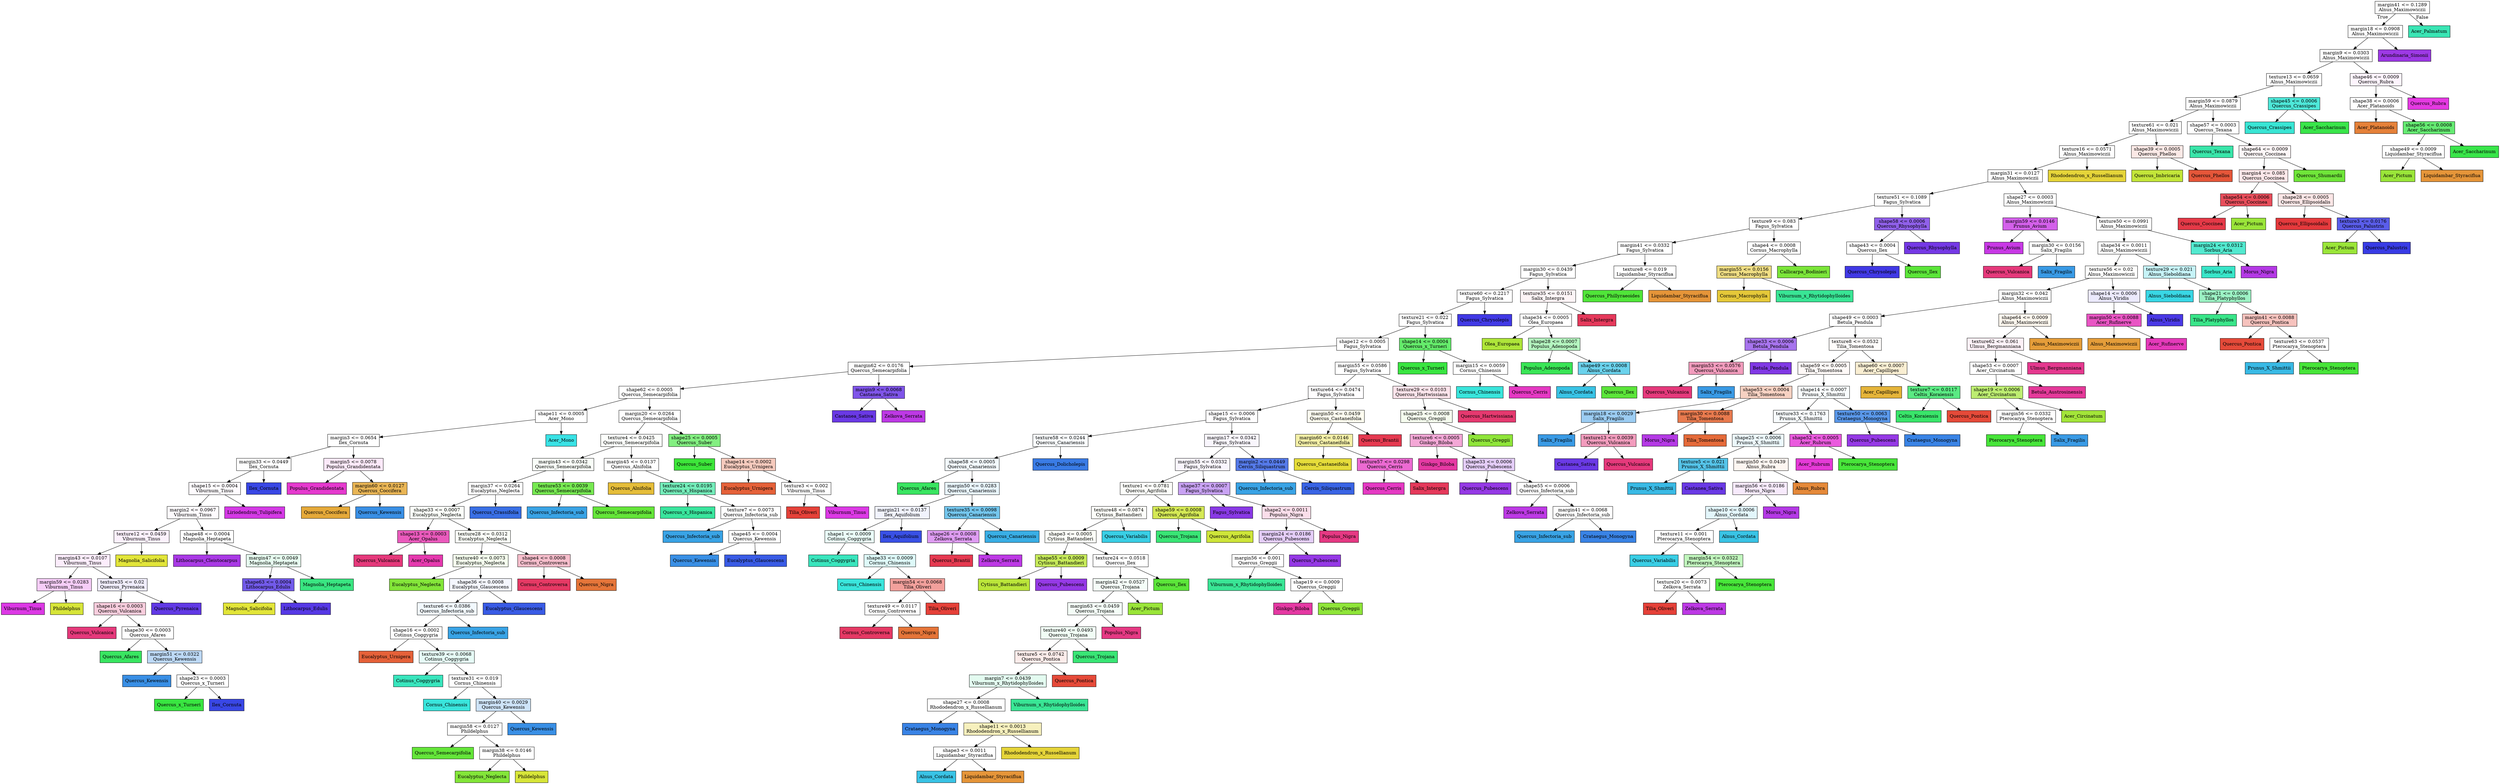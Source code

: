 digraph Tree {
node [shape=box, style="filled", color="black"] ;
0 [label="margin41 <= 0.1289\nAlnus_Maximowiczii", fillcolor="#e59d3900"] ;
1 [label="margin18 <= 0.0908\nAlnus_Maximowiczii", fillcolor="#e59d3900"] ;
0 -> 1 [labeldistance=2.5, labelangle=45, headlabel="True"] ;
2 [label="margin9 <= 0.0303\nAlnus_Maximowiczii", fillcolor="#e59d3900"] ;
1 -> 2 ;
3 [label="texture13 <= 0.0659\nAlnus_Maximowiczii", fillcolor="#e59d3900"] ;
2 -> 3 ;
4 [label="margin59 <= 0.0879\nAlnus_Maximowiczii", fillcolor="#e59d3900"] ;
3 -> 4 ;
5 [label="texture61 <= 0.021\nAlnus_Maximowiczii", fillcolor="#e59d3900"] ;
4 -> 5 ;
6 [label="texture16 <= 0.0571\nAlnus_Maximowiczii", fillcolor="#e59d3900"] ;
5 -> 6 ;
7 [label="margin31 <= 0.0127\nAlnus_Maximowiczii", fillcolor="#e59d3900"] ;
6 -> 7 ;
8 [label="texture51 <= 0.1089\nFagus_Sylvatica", fillcolor="#8939e500"] ;
7 -> 8 ;
9 [label="texture9 <= 0.083\nFagus_Sylvatica", fillcolor="#8939e500"] ;
8 -> 9 ;
10 [label="margin41 <= 0.0332\nFagus_Sylvatica", fillcolor="#8939e500"] ;
9 -> 10 ;
11 [label="margin30 <= 0.0439\nFagus_Sylvatica", fillcolor="#8939e500"] ;
10 -> 11 ;
12 [label="texture60 <= 0.2217\nFagus_Sylvatica", fillcolor="#8939e500"] ;
11 -> 12 ;
13 [label="texture21 <= 0.022\nFagus_Sylvatica", fillcolor="#8939e500"] ;
12 -> 13 ;
14 [label="shape12 <= 0.0005\nFagus_Sylvatica", fillcolor="#8939e500"] ;
13 -> 14 ;
15 [label="margin62 <= 0.0176\nQuercus_Semecarpifolia", fillcolor="#64e53900"] ;
14 -> 15 ;
16 [label="shape62 <= 0.0005\nQuercus_Semecarpifolia", fillcolor="#64e53900"] ;
15 -> 16 ;
17 [label="shape11 <= 0.0005\nAcer_Mono", fillcolor="#39e2e500"] ;
16 -> 17 ;
18 [label="margin3 <= 0.0654\nIlex_Cornuta", fillcolor="#3947e500"] ;
17 -> 18 ;
19 [label="margin33 <= 0.0449\nIlex_Cornuta", fillcolor="#3947e500"] ;
18 -> 19 ;
20 [label="shape15 <= 0.0004\nViburnum_Tinus", fillcolor="#dc39e505"] ;
19 -> 20 ;
21 [label="margin2 <= 0.0967\nViburnum_Tinus", fillcolor="#dc39e505"] ;
20 -> 21 ;
22 [label="texture12 <= 0.0459\nViburnum_Tinus", fillcolor="#dc39e512"] ;
21 -> 22 ;
23 [label="margin43 <= 0.0107\nViburnum_Tinus", fillcolor="#dc39e516"] ;
22 -> 23 ;
24 [label="margin59 <= 0.0283\nViburnum_Tinus", fillcolor="#dc39e540"] ;
23 -> 24 ;
25 [label="Viburnum_Tinus", fillcolor="#dc39e5ff"] ;
24 -> 25 ;
26 [label="Phildelphus", fillcolor="#d7e539ff"] ;
24 -> 26 ;
27 [label="texture35 <= 0.02\nQuercus_Pyrenaica", fillcolor="#6139e517"] ;
23 -> 27 ;
28 [label="shape16 <= 0.0003\nQuercus_Vulcanica", fillcolor="#e5397b40"] ;
27 -> 28 ;
29 [label="Quercus_Vulcanica", fillcolor="#e5397bff"] ;
28 -> 29 ;
30 [label="shape30 <= 0.0003\nQuercus_Afares", fillcolor="#39e56100"] ;
28 -> 30 ;
31 [label="Quercus_Afares", fillcolor="#39e561ff"] ;
30 -> 31 ;
32 [label="margin51 <= 0.0322\nQuercus_Kewensis", fillcolor="#398fe555"] ;
30 -> 32 ;
33 [label="Quercus_Kewensis", fillcolor="#398fe5ff"] ;
32 -> 33 ;
34 [label="shape23 <= 0.0003\nQuercus_x_Turneri", fillcolor="#39e54100"] ;
32 -> 34 ;
35 [label="Quercus_x_Turneri", fillcolor="#39e541ff"] ;
34 -> 35 ;
36 [label="Ilex_Cornuta", fillcolor="#3947e5ff"] ;
34 -> 36 ;
37 [label="Quercus_Pyrenaica", fillcolor="#6139e5ff"] ;
27 -> 37 ;
38 [label="Magnolia_Salicifolia", fillcolor="#e2e539ff"] ;
22 -> 38 ;
39 [label="shape48 <= 0.0004\nMagnolia_Heptapeta", fillcolor="#39e58100"] ;
21 -> 39 ;
40 [label="Lithocarpus_Cleistocarpus", fillcolor="#a939e5ff"] ;
39 -> 40 ;
41 [label="margin47 <= 0.0049\nMagnolia_Heptapeta", fillcolor="#39e58120"] ;
39 -> 41 ;
42 [label="shape63 <= 0.0004\nLithocarpus_Edulis", fillcolor="#5639e5d4"] ;
41 -> 42 ;
43 [label="Magnolia_Salicifolia", fillcolor="#e2e539ff"] ;
42 -> 43 ;
44 [label="Lithocarpus_Edulis", fillcolor="#5639e5ff"] ;
42 -> 44 ;
45 [label="Magnolia_Heptapeta", fillcolor="#39e581ff"] ;
41 -> 45 ;
46 [label="Liriodendron_Tulipifera", fillcolor="#d439e5ff"] ;
20 -> 46 ;
47 [label="Ilex_Cornuta", fillcolor="#3947e5ff"] ;
19 -> 47 ;
48 [label="margin5 <= 0.0078\nPopulus_Grandidentata", fillcolor="#e539ce1c"] ;
18 -> 48 ;
49 [label="Populus_Grandidentata", fillcolor="#e539ceff"] ;
48 -> 49 ;
50 [label="margin60 <= 0.0127\nQuercus_Coccifera", fillcolor="#e5a939db"] ;
48 -> 50 ;
51 [label="Quercus_Coccifera", fillcolor="#e5a939ff"] ;
50 -> 51 ;
52 [label="Quercus_Kewensis", fillcolor="#398fe5ff"] ;
50 -> 52 ;
53 [label="Acer_Mono", fillcolor="#39e2e5ff"] ;
17 -> 53 ;
54 [label="margin20 <= 0.0264\nQuercus_Semecarpifolia", fillcolor="#64e53900"] ;
16 -> 54 ;
55 [label="texture4 <= 0.0425\nQuercus_Semecarpifolia", fillcolor="#64e53904"] ;
54 -> 55 ;
56 [label="margin43 <= 0.0342\nQuercus_Semecarpifolia", fillcolor="#64e53909"] ;
55 -> 56 ;
57 [label="margin37 <= 0.0264\nEucalyptus_Neglecta", fillcolor="#83e53900"] ;
56 -> 57 ;
58 [label="shape33 <= 0.0007\nEucalyptus_Neglecta", fillcolor="#83e53907"] ;
57 -> 58 ;
59 [label="shape13 <= 0.0003\nAcer_Opalus", fillcolor="#e539aed4"] ;
58 -> 59 ;
60 [label="Quercus_Vulcanica", fillcolor="#e5397bff"] ;
59 -> 60 ;
61 [label="Acer_Opalus", fillcolor="#e539aeff"] ;
59 -> 61 ;
62 [label="texture28 <= 0.0312\nEucalyptus_Neglecta", fillcolor="#83e53908"] ;
58 -> 62 ;
63 [label="texture40 <= 0.0073\nEucalyptus_Neglecta", fillcolor="#83e53916"] ;
62 -> 63 ;
64 [label="Eucalyptus_Neglecta", fillcolor="#83e539ff"] ;
63 -> 64 ;
65 [label="shape36 <= 0.0008\nEucalyptus_Glaucescens", fillcolor="#395be50e"] ;
63 -> 65 ;
66 [label="texture6 <= 0.0386\nQuercus_Infectoria_sub", fillcolor="#39a3e512"] ;
65 -> 66 ;
67 [label="shape16 <= 0.0002\nCotinus_Coggygria", fillcolor="#39e5bd00"] ;
66 -> 67 ;
68 [label="Eucalyptus_Urnigera", fillcolor="#e56139ff"] ;
67 -> 68 ;
69 [label="texture39 <= 0.0068\nCotinus_Coggygria", fillcolor="#39e5bd20"] ;
67 -> 69 ;
70 [label="Cotinus_Coggygria", fillcolor="#39e5bdff"] ;
69 -> 70 ;
71 [label="texture31 <= 0.019\nCornus_Chinensis", fillcolor="#39e5dc00"] ;
69 -> 71 ;
72 [label="Cornus_Chinensis", fillcolor="#39e5dcff"] ;
71 -> 72 ;
73 [label="margin40 <= 0.0029\nQuercus_Kewensis", fillcolor="#398fe540"] ;
71 -> 73 ;
74 [label="margin58 <= 0.0127\nPhildelphus", fillcolor="#d7e53900"] ;
73 -> 74 ;
75 [label="Quercus_Semecarpifolia", fillcolor="#64e539ff"] ;
74 -> 75 ;
76 [label="margin38 <= 0.0146\nPhildelphus", fillcolor="#d7e53900"] ;
74 -> 76 ;
77 [label="Eucalyptus_Neglecta", fillcolor="#83e539ff"] ;
76 -> 77 ;
78 [label="Phildelphus", fillcolor="#d7e539ff"] ;
76 -> 78 ;
79 [label="Quercus_Kewensis", fillcolor="#398fe5ff"] ;
73 -> 79 ;
80 [label="Quercus_Infectoria_sub", fillcolor="#39a3e5ff"] ;
66 -> 80 ;
81 [label="Eucalyptus_Glaucescens", fillcolor="#395be5ff"] ;
65 -> 81 ;
82 [label="shape4 <= 0.0008\nCornus_Controversa", fillcolor="#e5396455"] ;
62 -> 82 ;
83 [label="Cornus_Controversa", fillcolor="#e53964ff"] ;
82 -> 83 ;
84 [label="Quercus_Nigra", fillcolor="#e57539ff"] ;
82 -> 84 ;
85 [label="Quercus_Crassifolia", fillcolor="#396fe5ff"] ;
57 -> 85 ;
86 [label="texture53 <= 0.0039\nQuercus_Semecarpifolia", fillcolor="#64e539df"] ;
56 -> 86 ;
87 [label="Quercus_Infectoria_sub", fillcolor="#39a3e5ff"] ;
86 -> 87 ;
88 [label="Quercus_Semecarpifolia", fillcolor="#64e539ff"] ;
86 -> 88 ;
89 [label="margin45 <= 0.0137\nQuercus_Alnifolia", fillcolor="#e5bd3900"] ;
55 -> 89 ;
90 [label="Quercus_Alnifolia", fillcolor="#e5bd39ff"] ;
89 -> 90 ;
91 [label="texture24 <= 0.0195\nQuercus_x_Hispanica", fillcolor="#39e59db3"] ;
89 -> 91 ;
92 [label="Quercus_x_Hispanica", fillcolor="#39e59dff"] ;
91 -> 92 ;
93 [label="texture7 <= 0.0073\nQuercus_Infectoria_sub", fillcolor="#39a3e500"] ;
91 -> 93 ;
94 [label="Quercus_Infectoria_sub", fillcolor="#39a3e5ff"] ;
93 -> 94 ;
95 [label="shape45 <= 0.0004\nQuercus_Kewensis", fillcolor="#398fe500"] ;
93 -> 95 ;
96 [label="Quercus_Kewensis", fillcolor="#398fe5ff"] ;
95 -> 96 ;
97 [label="Eucalyptus_Glaucescens", fillcolor="#395be5ff"] ;
95 -> 97 ;
98 [label="shape25 <= 0.0005\nQuercus_Suber", fillcolor="#3ce539a2"] ;
54 -> 98 ;
99 [label="Quercus_Suber", fillcolor="#3ce539ff"] ;
98 -> 99 ;
100 [label="shape14 <= 0.0002\nEucalyptus_Urnigera", fillcolor="#e5613955"] ;
98 -> 100 ;
101 [label="Eucalyptus_Urnigera", fillcolor="#e56139ff"] ;
100 -> 101 ;
102 [label="texture3 <= 0.002\nViburnum_Tinus", fillcolor="#dc39e500"] ;
100 -> 102 ;
103 [label="Tilia_Oliveri", fillcolor="#e54139ff"] ;
102 -> 103 ;
104 [label="Viburnum_Tinus", fillcolor="#dc39e5ff"] ;
102 -> 104 ;
105 [label="margin9 <= 0.0068\nCastanea_Sativa", fillcolor="#6a39e5db"] ;
15 -> 105 ;
106 [label="Castanea_Sativa", fillcolor="#6a39e5ff"] ;
105 -> 106 ;
107 [label="Zelkova_Serrata", fillcolor="#bd39e5ff"] ;
105 -> 107 ;
108 [label="margin55 <= 0.0586\nFagus_Sylvatica", fillcolor="#8939e500"] ;
14 -> 108 ;
109 [label="texture64 <= 0.0474\nFagus_Sylvatica", fillcolor="#8939e502"] ;
108 -> 109 ;
110 [label="shape15 <= 0.0006\nFagus_Sylvatica", fillcolor="#8939e502"] ;
109 -> 110 ;
111 [label="texture58 <= 0.0244\nQuercus_Canariensis", fillcolor="#39aee507"] ;
110 -> 111 ;
112 [label="shape58 <= 0.0005\nQuercus_Canariensis", fillcolor="#39aee510"] ;
111 -> 112 ;
113 [label="Quercus_Afares", fillcolor="#39e561ff"] ;
112 -> 113 ;
114 [label="margin50 <= 0.0283\nQuercus_Canariensis", fillcolor="#39aee51d"] ;
112 -> 114 ;
115 [label="margin21 <= 0.0137\nIlex_Aquifolium", fillcolor="#3950e511"] ;
114 -> 115 ;
116 [label="shape1 <= 0.0009\nCotinus_Coggygria", fillcolor="#39e5bd1a"] ;
115 -> 116 ;
117 [label="Cotinus_Coggygria", fillcolor="#39e5bdff"] ;
116 -> 117 ;
118 [label="shape33 <= 0.0009\nCornus_Chinensis", fillcolor="#39e5dc2a"] ;
116 -> 118 ;
119 [label="Cornus_Chinensis", fillcolor="#39e5dcff"] ;
118 -> 119 ;
120 [label="margin54 <= 0.0068\nTilia_Oliveri", fillcolor="#e541397f"] ;
118 -> 120 ;
121 [label="texture49 <= 0.0117\nCornus_Controversa", fillcolor="#e5396400"] ;
120 -> 121 ;
122 [label="Cornus_Controversa", fillcolor="#e53964ff"] ;
121 -> 122 ;
123 [label="Quercus_Nigra", fillcolor="#e57539ff"] ;
121 -> 123 ;
124 [label="Tilia_Oliveri", fillcolor="#e54139ff"] ;
120 -> 124 ;
125 [label="Ilex_Aquifolium", fillcolor="#3950e5ff"] ;
115 -> 125 ;
126 [label="texture35 <= 0.0098\nQuercus_Canariensis", fillcolor="#39aee5b2"] ;
114 -> 126 ;
127 [label="shape26 <= 0.0008\nZelkova_Serrata", fillcolor="#bd39e57f"] ;
126 -> 127 ;
128 [label="Quercus_Brantii", fillcolor="#e53950ff"] ;
127 -> 128 ;
129 [label="Zelkova_Serrata", fillcolor="#bd39e5ff"] ;
127 -> 129 ;
130 [label="Quercus_Canariensis", fillcolor="#39aee5ff"] ;
126 -> 130 ;
131 [label="Quercus_Dolicholepis", fillcolor="#397be5ff"] ;
111 -> 131 ;
132 [label="margin17 <= 0.0342\nFagus_Sylvatica", fillcolor="#8939e50b"] ;
110 -> 132 ;
133 [label="margin55 <= 0.0332\nFagus_Sylvatica", fillcolor="#8939e50c"] ;
132 -> 133 ;
134 [label="texture1 <= 0.0781\nQuercus_Agrifolia", fillcolor="#cee53906"] ;
133 -> 134 ;
135 [label="texture48 <= 0.0874\nCytisus_Battandieri", fillcolor="#bae53907"] ;
134 -> 135 ;
136 [label="shape3 <= 0.0005\nCytisus_Battandieri", fillcolor="#bae53908"] ;
135 -> 136 ;
137 [label="shape55 <= 0.0009\nCytisus_Battandieri", fillcolor="#bae539d4"] ;
136 -> 137 ;
138 [label="Cytisus_Battandieri", fillcolor="#bae539ff"] ;
137 -> 138 ;
139 [label="Quercus_Pubescens", fillcolor="#9539e5ff"] ;
137 -> 139 ;
140 [label="texture24 <= 0.0518\nQuercus_Ilex", fillcolor="#5be53900"] ;
136 -> 140 ;
141 [label="margin42 <= 0.0527\nQuercus_Trojana", fillcolor="#39e5750c"] ;
140 -> 141 ;
142 [label="margin63 <= 0.0459\nQuercus_Trojana", fillcolor="#39e5750e"] ;
141 -> 142 ;
143 [label="texture40 <= 0.0493\nQuercus_Trojana", fillcolor="#39e57512"] ;
142 -> 143 ;
144 [label="texture5 <= 0.0742\nQuercus_Pontica", fillcolor="#e54a391a"] ;
143 -> 144 ;
145 [label="margin7 <= 0.0439\nViburnum_x_Rhytidophylloides", fillcolor="#39e59524"] ;
144 -> 145 ;
146 [label="shape27 <= 0.0008\nRhododendron_x_Russellianum", fillcolor="#e5d43900"] ;
145 -> 146 ;
147 [label="Crataegus_Monogyna", fillcolor="#3983e5ff"] ;
146 -> 147 ;
148 [label="shape11 <= 0.0013\nRhododendron_x_Russellianum", fillcolor="#e5d43955"] ;
146 -> 148 ;
149 [label="shape3 <= 0.0011\nLiquidambar_Styraciflua", fillcolor="#e5953900"] ;
148 -> 149 ;
150 [label="Alnus_Cordata", fillcolor="#39c3e5ff"] ;
149 -> 150 ;
151 [label="Liquidambar_Styraciflua", fillcolor="#e59539ff"] ;
149 -> 151 ;
152 [label="Rhododendron_x_Russellianum", fillcolor="#e5d439ff"] ;
148 -> 152 ;
153 [label="Viburnum_x_Rhytidophylloides", fillcolor="#39e595ff"] ;
145 -> 153 ;
154 [label="Quercus_Pontica", fillcolor="#e54a39ff"] ;
144 -> 154 ;
155 [label="Quercus_Trojana", fillcolor="#39e575ff"] ;
143 -> 155 ;
156 [label="Populus_Nigra", fillcolor="#e53983ff"] ;
142 -> 156 ;
157 [label="Acer_Pictum", fillcolor="#9ae539ff"] ;
141 -> 157 ;
158 [label="Quercus_Ilex", fillcolor="#5be539ff"] ;
140 -> 158 ;
159 [label="Quercus_Variabilis", fillcolor="#39cee5ff"] ;
135 -> 159 ;
160 [label="shape59 <= 0.0008\nQuercus_Agrifolia", fillcolor="#cee539db"] ;
134 -> 160 ;
161 [label="Quercus_Trojana", fillcolor="#39e575ff"] ;
160 -> 161 ;
162 [label="Quercus_Agrifolia", fillcolor="#cee539ff"] ;
160 -> 162 ;
163 [label="shape37 <= 0.0007\nFagus_Sylvatica", fillcolor="#8939e577"] ;
133 -> 163 ;
164 [label="Fagus_Sylvatica", fillcolor="#8939e5ff"] ;
163 -> 164 ;
165 [label="shape2 <= 0.0011\nPopulus_Nigra", fillcolor="#e539832a"] ;
163 -> 165 ;
166 [label="margin24 <= 0.0186\nQuercus_Pubescens", fillcolor="#9539e540"] ;
165 -> 166 ;
167 [label="margin56 <= 0.001\nQuercus_Greggii", fillcolor="#8fe53900"] ;
166 -> 167 ;
168 [label="Viburnum_x_Rhytidophylloides", fillcolor="#39e595ff"] ;
167 -> 168 ;
169 [label="shape19 <= 0.0009\nQuercus_Greggii", fillcolor="#8fe53900"] ;
167 -> 169 ;
170 [label="Ginkgo_Biloba", fillcolor="#e539a3ff"] ;
169 -> 170 ;
171 [label="Quercus_Greggii", fillcolor="#8fe539ff"] ;
169 -> 171 ;
172 [label="Quercus_Pubescens", fillcolor="#9539e5ff"] ;
166 -> 172 ;
173 [label="Populus_Nigra", fillcolor="#e53983ff"] ;
165 -> 173 ;
174 [label="margin2 <= 0.0449\nCercis_Siliquastrum", fillcolor="#3964e5db"] ;
132 -> 174 ;
175 [label="Quercus_Infectoria_sub", fillcolor="#39a3e5ff"] ;
174 -> 175 ;
176 [label="Cercis_Siliquastrum", fillcolor="#3964e5ff"] ;
174 -> 176 ;
177 [label="margin50 <= 0.0459\nQuercus_Castaneifolia", fillcolor="#e5dc3914"] ;
109 -> 177 ;
178 [label="margin60 <= 0.0146\nQuercus_Castaneifolia", fillcolor="#e5dc3971"] ;
177 -> 178 ;
179 [label="Quercus_Castaneifolia", fillcolor="#e5dc39ff"] ;
178 -> 179 ;
180 [label="texture57 <= 0.0298\nQuercus_Cerris", fillcolor="#e539c3bf"] ;
178 -> 180 ;
181 [label="Quercus_Cerris", fillcolor="#e539c3ff"] ;
180 -> 181 ;
182 [label="Salix_Intergra", fillcolor="#e5395bff"] ;
180 -> 182 ;
183 [label="Quercus_Brantii", fillcolor="#e53950ff"] ;
177 -> 183 ;
184 [label="texture29 <= 0.0103\nQuercus_Hartwissiana", fillcolor="#e5396f24"] ;
108 -> 184 ;
185 [label="shape25 <= 0.0008\nQuercus_Greggii", fillcolor="#8fe53915"] ;
184 -> 185 ;
186 [label="texture6 <= 0.0005\nGinkgo_Biloba", fillcolor="#e539a371"] ;
185 -> 186 ;
187 [label="Ginkgo_Biloba", fillcolor="#e539a3ff"] ;
186 -> 187 ;
188 [label="shape33 <= 0.0006\nQuercus_Pubescens", fillcolor="#9539e540"] ;
186 -> 188 ;
189 [label="Quercus_Pubescens", fillcolor="#9539e5ff"] ;
188 -> 189 ;
190 [label="shape55 <= 0.0006\nQuercus_Infectoria_sub", fillcolor="#39a3e500"] ;
188 -> 190 ;
191 [label="Zelkova_Serrata", fillcolor="#bd39e5ff"] ;
190 -> 191 ;
192 [label="margin41 <= 0.0068\nQuercus_Infectoria_sub", fillcolor="#39a3e500"] ;
190 -> 192 ;
193 [label="Quercus_Infectoria_sub", fillcolor="#39a3e5ff"] ;
192 -> 193 ;
194 [label="Crataegus_Monogyna", fillcolor="#3983e5ff"] ;
192 -> 194 ;
195 [label="Quercus_Greggii", fillcolor="#8fe539ff"] ;
185 -> 195 ;
196 [label="Quercus_Hartwissiana", fillcolor="#e5396fff"] ;
184 -> 196 ;
197 [label="shape14 <= 0.0004\nQuercus_x_Turneri", fillcolor="#39e541c6"] ;
13 -> 197 ;
198 [label="Quercus_x_Turneri", fillcolor="#39e541ff"] ;
197 -> 198 ;
199 [label="margin15 <= 0.0059\nCornus_Chinensis", fillcolor="#39e5dc00"] ;
197 -> 199 ;
200 [label="Cornus_Chinensis", fillcolor="#39e5dcff"] ;
199 -> 200 ;
201 [label="Quercus_Cerris", fillcolor="#e539c3ff"] ;
199 -> 201 ;
202 [label="Quercus_Chrysolepis", fillcolor="#4139e5ff"] ;
12 -> 202 ;
203 [label="texture35 <= 0.0151\nSalix_Intergra", fillcolor="#e5395b0d"] ;
11 -> 203 ;
204 [label="shape34 <= 0.0005\nOlea_Europaea", fillcolor="#aee53900"] ;
203 -> 204 ;
205 [label="Olea_Europaea", fillcolor="#aee539ff"] ;
204 -> 205 ;
206 [label="shape28 <= 0.0007\nPopulus_Adenopoda", fillcolor="#39e55660"] ;
204 -> 206 ;
207 [label="Populus_Adenopoda", fillcolor="#39e556ff"] ;
206 -> 207 ;
208 [label="shape49 <= 0.0008\nAlnus_Cordata", fillcolor="#39c3e5bf"] ;
206 -> 208 ;
209 [label="Alnus_Cordata", fillcolor="#39c3e5ff"] ;
208 -> 209 ;
210 [label="Quercus_Ilex", fillcolor="#5be539ff"] ;
208 -> 210 ;
211 [label="Salix_Intergra", fillcolor="#e5395bff"] ;
203 -> 211 ;
212 [label="texture8 <= 0.019\nLiquidambar_Styraciflua", fillcolor="#e5953900"] ;
10 -> 212 ;
213 [label="Quercus_Phillyraeoides", fillcolor="#50e539ff"] ;
212 -> 213 ;
214 [label="Liquidambar_Styraciflua", fillcolor="#e59539ff"] ;
212 -> 214 ;
215 [label="shape4 <= 0.0008\nCornus_Macrophylla", fillcolor="#e5c83900"] ;
9 -> 215 ;
216 [label="margin55 <= 0.0156\nCornus_Macrophylla", fillcolor="#e5c8399f"] ;
215 -> 216 ;
217 [label="Cornus_Macrophylla", fillcolor="#e5c839ff"] ;
216 -> 217 ;
218 [label="Viburnum_x_Rhytidophylloides", fillcolor="#39e595ff"] ;
216 -> 218 ;
219 [label="Callicarpa_Bodinieri", fillcolor="#7be539ff"] ;
215 -> 219 ;
220 [label="shape58 <= 0.0006\nQuercus_Rhysophylla", fillcolor="#7539e5cc"] ;
8 -> 220 ;
221 [label="shape43 <= 0.0004\nQuercus_Ilex", fillcolor="#5be53900"] ;
220 -> 221 ;
222 [label="Quercus_Chrysolepis", fillcolor="#4139e5ff"] ;
221 -> 222 ;
223 [label="Quercus_Ilex", fillcolor="#5be539ff"] ;
221 -> 223 ;
224 [label="Quercus_Rhysophylla", fillcolor="#7539e5ff"] ;
220 -> 224 ;
225 [label="shape27 <= 0.0003\nAlnus_Maximowiczii", fillcolor="#e59d3900"] ;
7 -> 225 ;
226 [label="margin59 <= 0.0146\nPrunus_Avium", fillcolor="#c839e5cc"] ;
225 -> 226 ;
227 [label="Prunus_Avium", fillcolor="#c839e5ff"] ;
226 -> 227 ;
228 [label="margin30 <= 0.0156\nSalix_Fragilis", fillcolor="#399ae500"] ;
226 -> 228 ;
229 [label="Quercus_Vulcanica", fillcolor="#e5397bff"] ;
228 -> 229 ;
230 [label="Salix_Fragilis", fillcolor="#399ae5ff"] ;
228 -> 230 ;
231 [label="texture50 <= 0.0991\nAlnus_Maximowiczii", fillcolor="#e59d3900"] ;
225 -> 231 ;
232 [label="shape34 <= 0.0011\nAlnus_Maximowiczii", fillcolor="#e59d3900"] ;
231 -> 232 ;
233 [label="texture56 <= 0.02\nAlnus_Maximowiczii", fillcolor="#e59d3902"] ;
232 -> 233 ;
234 [label="margin32 <= 0.042\nAlnus_Maximowiczii", fillcolor="#e59d3900"] ;
233 -> 234 ;
235 [label="shape49 <= 0.0003\nBetula_Pendula", fillcolor="#8139e500"] ;
234 -> 235 ;
236 [label="shape33 <= 0.0006\nBetula_Pendula", fillcolor="#8139e5b2"] ;
235 -> 236 ;
237 [label="margin53 <= 0.0576\nQuercus_Vulcanica", fillcolor="#e5397b7f"] ;
236 -> 237 ;
238 [label="Quercus_Vulcanica", fillcolor="#e5397bff"] ;
237 -> 238 ;
239 [label="Salix_Fragilis", fillcolor="#399ae5ff"] ;
237 -> 239 ;
240 [label="Betula_Pendula", fillcolor="#8139e5ff"] ;
236 -> 240 ;
241 [label="texture8 <= 0.0532\nTilia_Tomentosa", fillcolor="#e56a3904"] ;
235 -> 241 ;
242 [label="shape59 <= 0.0005\nTilia_Tomentosa", fillcolor="#e56a390a"] ;
241 -> 242 ;
243 [label="shape53 <= 0.0004\nTilia_Tomentosa", fillcolor="#e56a394e"] ;
242 -> 243 ;
244 [label="margin18 <= 0.0029\nSalix_Fragilis", fillcolor="#399ae580"] ;
243 -> 244 ;
245 [label="Salix_Fragilis", fillcolor="#399ae5ff"] ;
244 -> 245 ;
246 [label="texture13 <= 0.0039\nQuercus_Vulcanica", fillcolor="#e5397b7f"] ;
244 -> 246 ;
247 [label="Castanea_Sativa", fillcolor="#6a39e5ff"] ;
246 -> 247 ;
248 [label="Quercus_Vulcanica", fillcolor="#e5397bff"] ;
246 -> 248 ;
249 [label="margin30 <= 0.0088\nTilia_Tomentosa", fillcolor="#e56a39e3"] ;
243 -> 249 ;
250 [label="Morus_Nigra", fillcolor="#b439e5ff"] ;
249 -> 250 ;
251 [label="Tilia_Tomentosa", fillcolor="#e56a39ff"] ;
249 -> 251 ;
252 [label="shape14 <= 0.0007\nPrunus_X_Shmittii", fillcolor="#39bae507"] ;
242 -> 252 ;
253 [label="texture33 <= 0.1763\nPrunus_X_Shmittii", fillcolor="#39bae509"] ;
252 -> 253 ;
254 [label="shape25 <= 0.0006\nPrunus_X_Shmittii", fillcolor="#39bae518"] ;
253 -> 254 ;
255 [label="texture5 <= 0.021\nPrunus_X_Shmittii", fillcolor="#39bae5db"] ;
254 -> 255 ;
256 [label="Prunus_X_Shmittii", fillcolor="#39bae5ff"] ;
255 -> 256 ;
257 [label="Castanea_Sativa", fillcolor="#6a39e5ff"] ;
255 -> 257 ;
258 [label="margin50 <= 0.0439\nAlnus_Rubra", fillcolor="#e5893912"] ;
254 -> 258 ;
259 [label="margin56 <= 0.0186\nMorus_Nigra", fillcolor="#b439e51a"] ;
258 -> 259 ;
260 [label="shape10 <= 0.0006\nAlnus_Cordata", fillcolor="#39c3e524"] ;
259 -> 260 ;
261 [label="texture11 <= 0.001\nPterocarya_Stenoptera", fillcolor="#47e53900"] ;
260 -> 261 ;
262 [label="Quercus_Variabilis", fillcolor="#39cee5ff"] ;
261 -> 262 ;
263 [label="margin54 <= 0.0322\nPterocarya_Stenoptera", fillcolor="#47e53955"] ;
261 -> 263 ;
264 [label="texture20 <= 0.0073\nZelkova_Serrata", fillcolor="#bd39e500"] ;
263 -> 264 ;
265 [label="Tilia_Oliveri", fillcolor="#e54139ff"] ;
264 -> 265 ;
266 [label="Zelkova_Serrata", fillcolor="#bd39e5ff"] ;
264 -> 266 ;
267 [label="Pterocarya_Stenoptera", fillcolor="#47e539ff"] ;
263 -> 267 ;
268 [label="Alnus_Cordata", fillcolor="#39c3e5ff"] ;
260 -> 268 ;
269 [label="Morus_Nigra", fillcolor="#b439e5ff"] ;
259 -> 269 ;
270 [label="Alnus_Rubra", fillcolor="#e58939ff"] ;
258 -> 270 ;
271 [label="shape52 <= 0.0005\nAcer_Rubrum", fillcolor="#e539d7d4"] ;
253 -> 271 ;
272 [label="Acer_Rubrum", fillcolor="#e539d7ff"] ;
271 -> 272 ;
273 [label="Pterocarya_Stenoptera", fillcolor="#47e539ff"] ;
271 -> 273 ;
274 [label="texture50 <= 0.0063\nCrataegus_Monogyna", fillcolor="#3983e5d4"] ;
252 -> 274 ;
275 [label="Quercus_Pubescens", fillcolor="#9539e5ff"] ;
274 -> 275 ;
276 [label="Crataegus_Monogyna", fillcolor="#3983e5ff"] ;
274 -> 276 ;
277 [label="shape60 <= 0.0007\nAcer_Capillipes", fillcolor="#e5b43939"] ;
241 -> 277 ;
278 [label="Acer_Capillipes", fillcolor="#e5b439ff"] ;
277 -> 278 ;
279 [label="texture7 <= 0.0117\nCeltis_Koraiensis", fillcolor="#39e56ad4"] ;
277 -> 279 ;
280 [label="Celtis_Koraiensis", fillcolor="#39e56aff"] ;
279 -> 280 ;
281 [label="Quercus_Pontica", fillcolor="#e54a39ff"] ;
279 -> 281 ;
282 [label="shape64 <= 0.0009\nAlnus_Maximowiczii", fillcolor="#e59d3916"] ;
234 -> 282 ;
283 [label="texture62 <= 0.061\nUlmus_Bergmanniana", fillcolor="#e5398f11"] ;
282 -> 283 ;
284 [label="shape53 <= 0.0007\nAcer_Circinatum", fillcolor="#a3e53900"] ;
283 -> 284 ;
285 [label="shape19 <= 0.0006\nAcer_Circinatum", fillcolor="#a3e539b6"] ;
284 -> 285 ;
286 [label="margin56 <= 0.0332\nPterocarya_Stenoptera", fillcolor="#47e53900"] ;
285 -> 286 ;
287 [label="Pterocarya_Stenoptera", fillcolor="#47e539ff"] ;
286 -> 287 ;
288 [label="Salix_Fragilis", fillcolor="#399ae5ff"] ;
286 -> 288 ;
289 [label="Acer_Circinatum", fillcolor="#a3e539ff"] ;
285 -> 289 ;
290 [label="Betula_Austrosinensis", fillcolor="#e5399aff"] ;
284 -> 290 ;
291 [label="Ulmus_Bergmanniana", fillcolor="#e5398fff"] ;
283 -> 291 ;
292 [label="Alnus_Maximowiczii", fillcolor="#e59d39ff"] ;
282 -> 292 ;
293 [label="shape14 <= 0.0006\nAlnus_Viridis", fillcolor="#4a39e51c"] ;
233 -> 293 ;
294 [label="margin50 <= 0.0088\nAcer_Rufinerve", fillcolor="#e539badb"] ;
293 -> 294 ;
295 [label="Alnus_Maximowiczii", fillcolor="#e59d39ff"] ;
294 -> 295 ;
296 [label="Acer_Rufinerve", fillcolor="#e539baff"] ;
294 -> 296 ;
297 [label="Alnus_Viridis", fillcolor="#4a39e5ff"] ;
293 -> 297 ;
298 [label="texture29 <= 0.021\nAlnus_Sieboldiana", fillcolor="#39d7e549"] ;
232 -> 298 ;
299 [label="Alnus_Sieboldiana", fillcolor="#39d7e5ff"] ;
298 -> 299 ;
300 [label="shape21 <= 0.0006\nTilia_Platyphyllos", fillcolor="#39e5897f"] ;
298 -> 300 ;
301 [label="Tilia_Platyphyllos", fillcolor="#39e589ff"] ;
300 -> 301 ;
302 [label="margin41 <= 0.0088\nQuercus_Pontica", fillcolor="#e54a3955"] ;
300 -> 302 ;
303 [label="Quercus_Pontica", fillcolor="#e54a39ff"] ;
302 -> 303 ;
304 [label="texture63 <= 0.0537\nPterocarya_Stenoptera", fillcolor="#47e53900"] ;
302 -> 304 ;
305 [label="Prunus_X_Shmittii", fillcolor="#39bae5ff"] ;
304 -> 305 ;
306 [label="Pterocarya_Stenoptera", fillcolor="#47e539ff"] ;
304 -> 306 ;
307 [label="margin24 <= 0.0312\nSorbus_Aria", fillcolor="#39e5c8df"] ;
231 -> 307 ;
308 [label="Sorbus_Aria", fillcolor="#39e5c8ff"] ;
307 -> 308 ;
309 [label="Morus_Nigra", fillcolor="#b439e5ff"] ;
307 -> 309 ;
310 [label="Rhododendron_x_Russellianum", fillcolor="#e5d439ff"] ;
6 -> 310 ;
311 [label="shape39 <= 0.0005\nQuercus_Phellos", fillcolor="#e5563920"] ;
5 -> 311 ;
312 [label="Quercus_Imbricaria", fillcolor="#c3e539ff"] ;
311 -> 312 ;
313 [label="Quercus_Phellos", fillcolor="#e55639ff"] ;
311 -> 313 ;
314 [label="shape57 <= 0.0003\nQuercus_Texana", fillcolor="#39e5a900"] ;
4 -> 314 ;
315 [label="Quercus_Texana", fillcolor="#39e5a9ff"] ;
314 -> 315 ;
316 [label="shape64 <= 0.0009\nQuercus_Coccinea", fillcolor="#e539470b"] ;
314 -> 316 ;
317 [label="margin4 <= 0.085\nQuercus_Coccinea", fillcolor="#e539471e"] ;
316 -> 317 ;
318 [label="shape54 <= 0.0006\nQuercus_Coccinea", fillcolor="#e53947e3"] ;
317 -> 318 ;
319 [label="Quercus_Coccinea", fillcolor="#e53947ff"] ;
318 -> 319 ;
320 [label="Acer_Pictum", fillcolor="#9ae539ff"] ;
318 -> 320 ;
321 [label="shape28 <= 0.0005\nQuercus_Ellipsoidalis", fillcolor="#e5393c20"] ;
317 -> 321 ;
322 [label="Quercus_Ellipsoidalis", fillcolor="#e5393cff"] ;
321 -> 322 ;
323 [label="texture3 <= 0.0176\nQuercus_Palustris", fillcolor="#393ce5d4"] ;
321 -> 323 ;
324 [label="Acer_Pictum", fillcolor="#9ae539ff"] ;
323 -> 324 ;
325 [label="Quercus_Palustris", fillcolor="#393ce5ff"] ;
323 -> 325 ;
326 [label="Quercus_Shumardii", fillcolor="#6fe539ff"] ;
316 -> 326 ;
327 [label="shape45 <= 0.0006\nQuercus_Crassipes", fillcolor="#39e5d4e3"] ;
3 -> 327 ;
328 [label="Quercus_Crassipes", fillcolor="#39e5d4ff"] ;
327 -> 328 ;
329 [label="Acer_Saccharinum", fillcolor="#39e54aff"] ;
327 -> 329 ;
330 [label="shape46 <= 0.0009\nQuercus_Rubra", fillcolor="#e539e20d"] ;
2 -> 330 ;
331 [label="shape38 <= 0.0006\nAcer_Platanoids", fillcolor="#e5813900"] ;
330 -> 331 ;
332 [label="Acer_Platanoids", fillcolor="#e58139ff"] ;
331 -> 332 ;
333 [label="shape56 <= 0.0008\nAcer_Saccharinum", fillcolor="#39e54ac6"] ;
331 -> 333 ;
334 [label="shape49 <= 0.0009\nLiquidambar_Styraciflua", fillcolor="#e5953900"] ;
333 -> 334 ;
335 [label="Acer_Pictum", fillcolor="#9ae539ff"] ;
334 -> 335 ;
336 [label="Liquidambar_Styraciflua", fillcolor="#e59539ff"] ;
334 -> 336 ;
337 [label="Acer_Saccharinum", fillcolor="#39e54aff"] ;
333 -> 337 ;
338 [label="Quercus_Rubra", fillcolor="#e539e2ff"] ;
330 -> 338 ;
339 [label="Arundinaria_Simonii", fillcolor="#9d39e5ff"] ;
1 -> 339 ;
340 [label="Acer_Palmatum", fillcolor="#39e5b4ff"] ;
0 -> 340 [labeldistance=2.5, labelangle=-45, headlabel="False"] ;
}